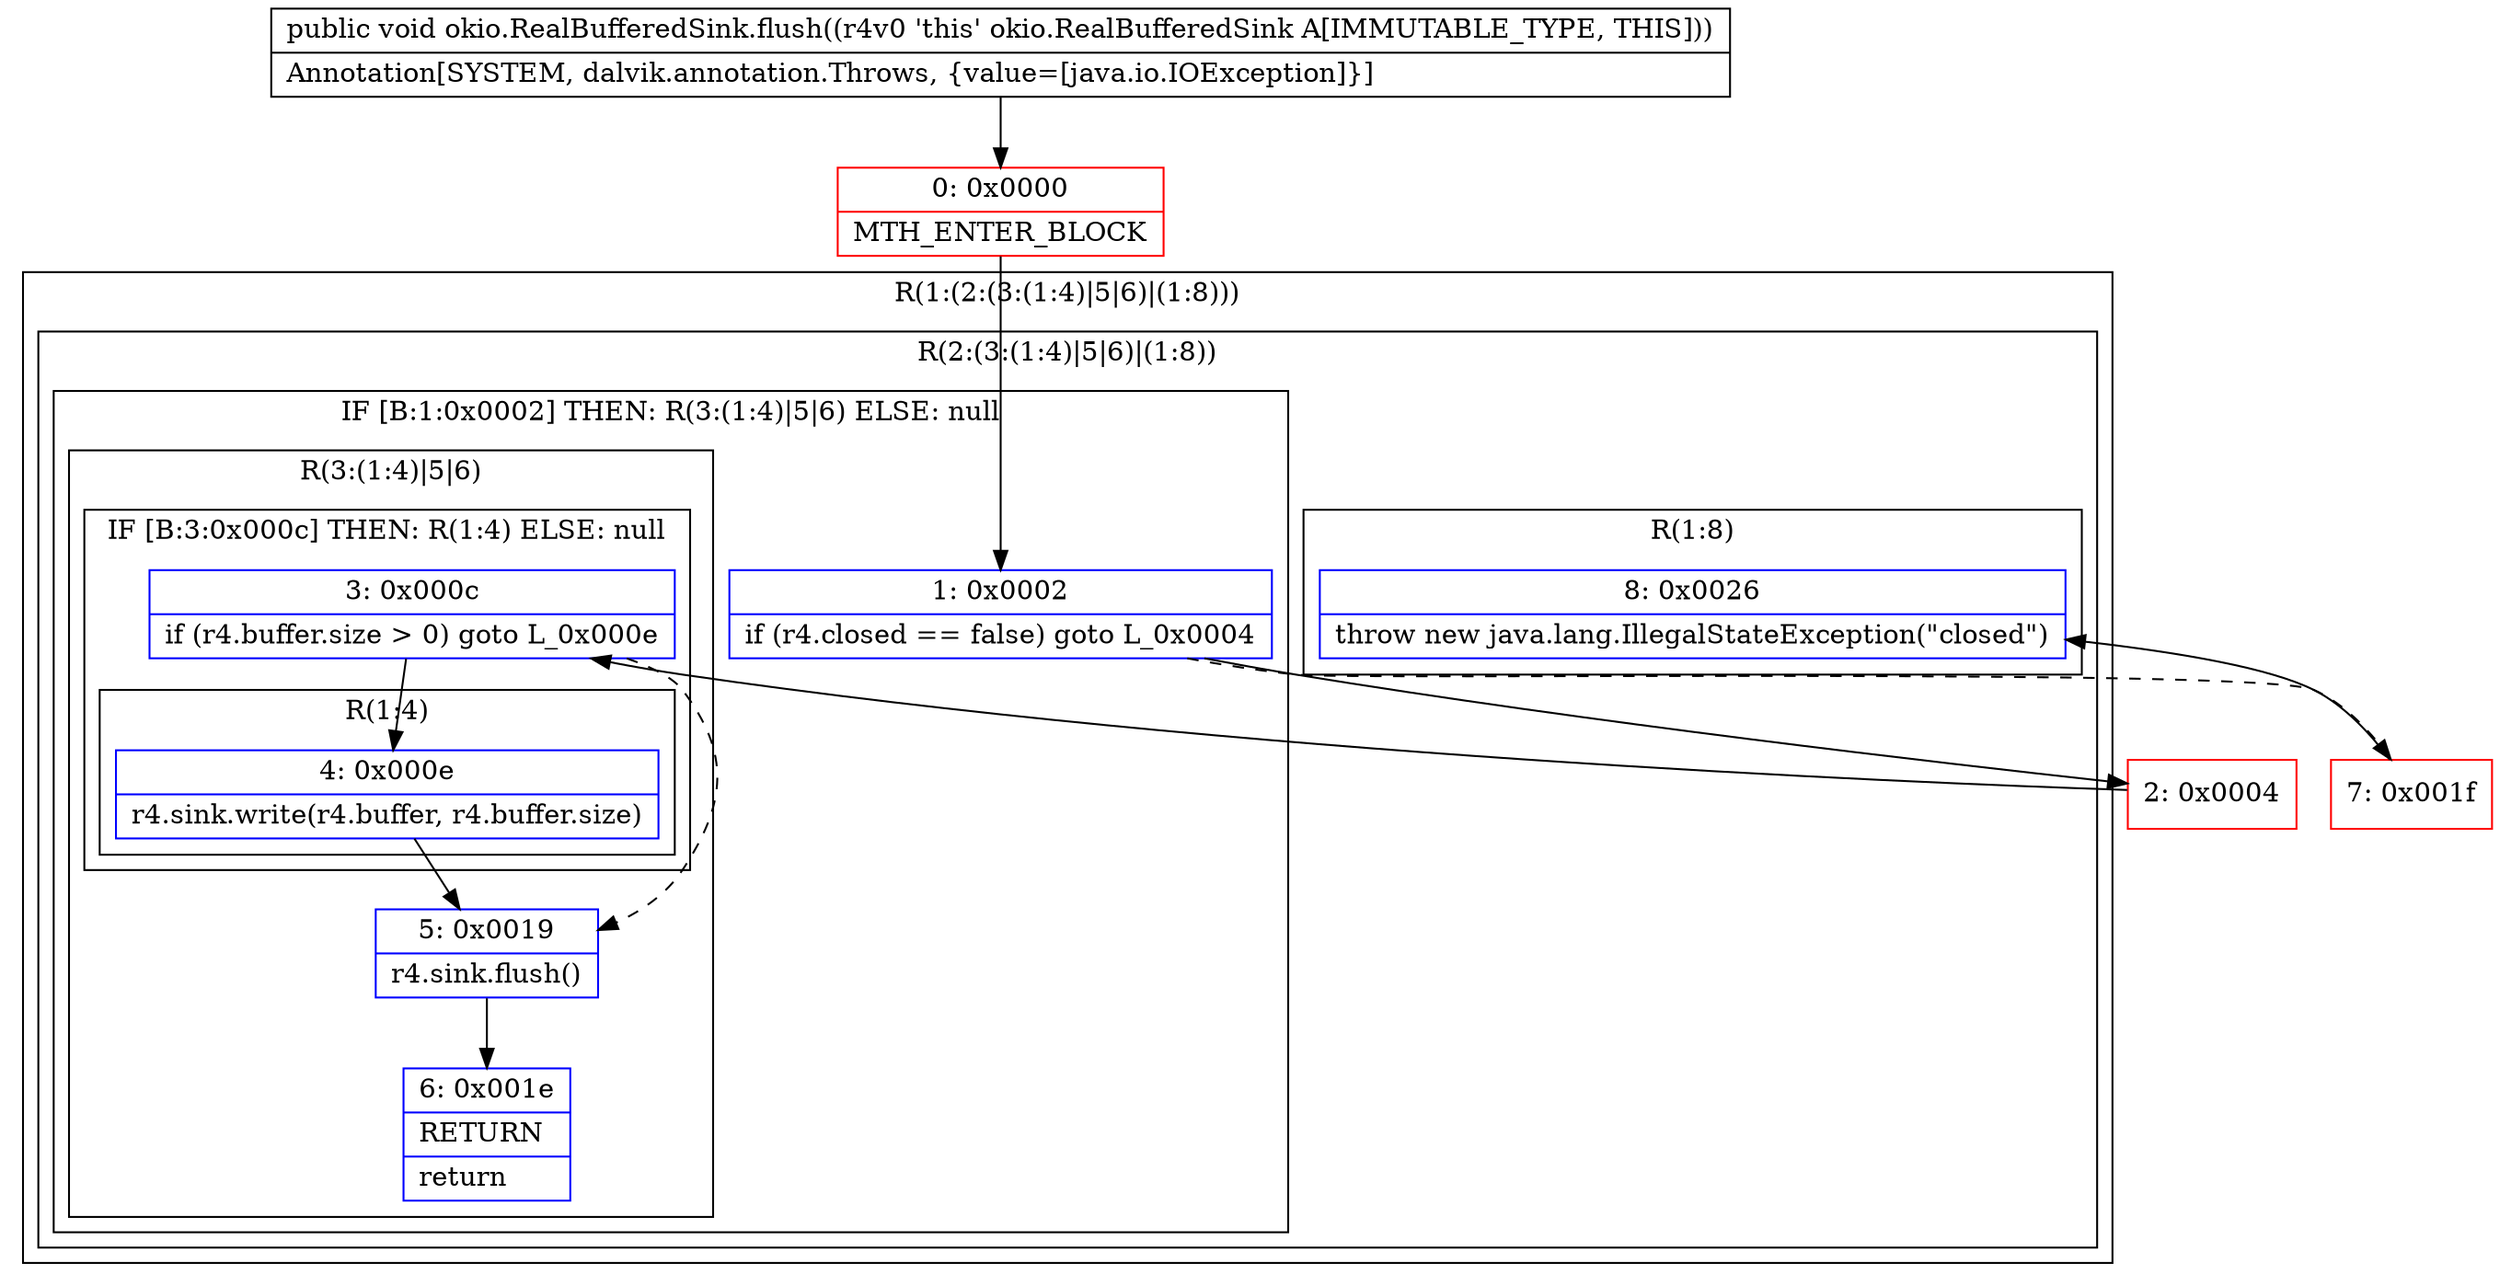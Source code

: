 digraph "CFG forokio.RealBufferedSink.flush()V" {
subgraph cluster_Region_1455366131 {
label = "R(1:(2:(3:(1:4)|5|6)|(1:8)))";
node [shape=record,color=blue];
subgraph cluster_Region_1041333399 {
label = "R(2:(3:(1:4)|5|6)|(1:8))";
node [shape=record,color=blue];
subgraph cluster_IfRegion_1777510929 {
label = "IF [B:1:0x0002] THEN: R(3:(1:4)|5|6) ELSE: null";
node [shape=record,color=blue];
Node_1 [shape=record,label="{1\:\ 0x0002|if (r4.closed == false) goto L_0x0004\l}"];
subgraph cluster_Region_519081895 {
label = "R(3:(1:4)|5|6)";
node [shape=record,color=blue];
subgraph cluster_IfRegion_815680269 {
label = "IF [B:3:0x000c] THEN: R(1:4) ELSE: null";
node [shape=record,color=blue];
Node_3 [shape=record,label="{3\:\ 0x000c|if (r4.buffer.size \> 0) goto L_0x000e\l}"];
subgraph cluster_Region_98466893 {
label = "R(1:4)";
node [shape=record,color=blue];
Node_4 [shape=record,label="{4\:\ 0x000e|r4.sink.write(r4.buffer, r4.buffer.size)\l}"];
}
}
Node_5 [shape=record,label="{5\:\ 0x0019|r4.sink.flush()\l}"];
Node_6 [shape=record,label="{6\:\ 0x001e|RETURN\l|return\l}"];
}
}
subgraph cluster_Region_2030103749 {
label = "R(1:8)";
node [shape=record,color=blue];
Node_8 [shape=record,label="{8\:\ 0x0026|throw new java.lang.IllegalStateException(\"closed\")\l}"];
}
}
}
Node_0 [shape=record,color=red,label="{0\:\ 0x0000|MTH_ENTER_BLOCK\l}"];
Node_2 [shape=record,color=red,label="{2\:\ 0x0004}"];
Node_7 [shape=record,color=red,label="{7\:\ 0x001f}"];
MethodNode[shape=record,label="{public void okio.RealBufferedSink.flush((r4v0 'this' okio.RealBufferedSink A[IMMUTABLE_TYPE, THIS]))  | Annotation[SYSTEM, dalvik.annotation.Throws, \{value=[java.io.IOException]\}]\l}"];
MethodNode -> Node_0;
Node_1 -> Node_2;
Node_1 -> Node_7[style=dashed];
Node_3 -> Node_4;
Node_3 -> Node_5[style=dashed];
Node_4 -> Node_5;
Node_5 -> Node_6;
Node_0 -> Node_1;
Node_2 -> Node_3;
Node_7 -> Node_8;
}

